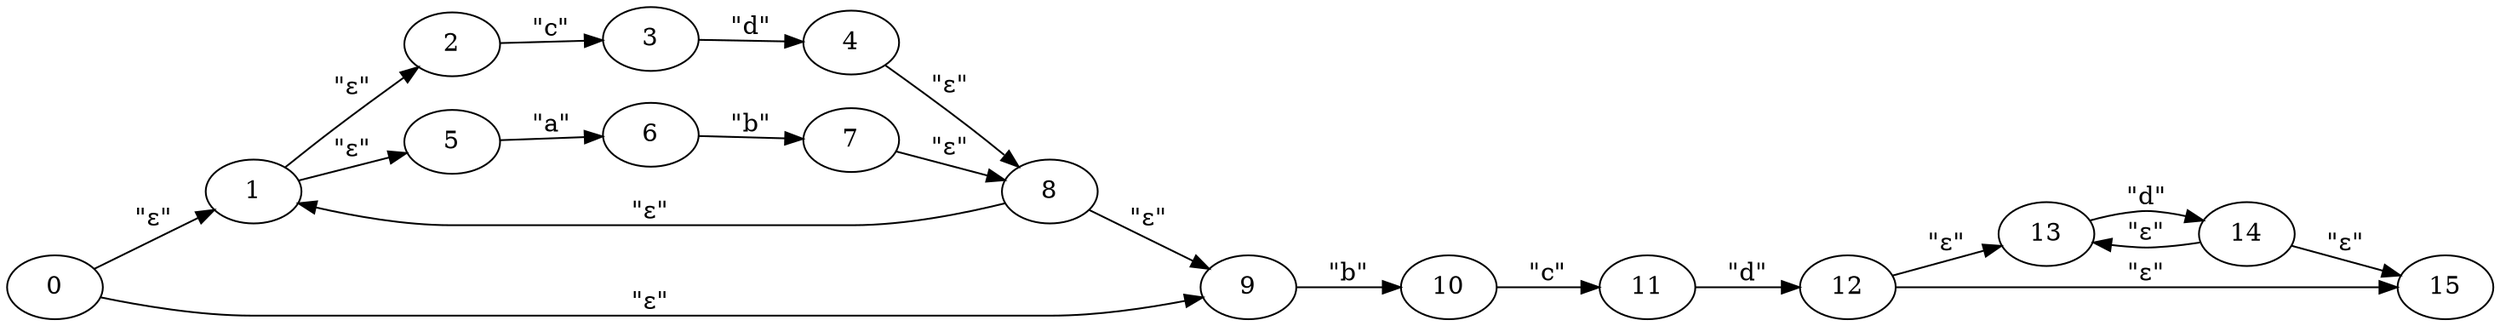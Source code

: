 digraph G { size ="30";
rankdir=LR;0 -> 1 [label="\"ε\""];
1 -> 2 [label="\"ε\""];
2 -> 3 [label="\"c\""];
3 -> 4 [label="\"d\""];
4 -> 8 [label="\"ε\""];
1 -> 5 [label="\"ε\""];
5 -> 6 [label="\"a\""];
6 -> 7 [label="\"b\""];
7 -> 8 [label="\"ε\""];
8 -> 9 [label="\"ε\""];
0 -> 9 [label="\"ε\""];
8 -> 1 [label="\"ε\""];
9 -> 10 [label="\"b\""];
10 -> 11 [label="\"c\""];
11 -> 12 [label="\"d\""];
12 -> 13 [label="\"ε\""];
13 -> 14 [label="\"d\""];
14 -> 15 [label="\"ε\""];
12 -> 15 [label="\"ε\""];
14 -> 13 [label="\"ε\""];
}